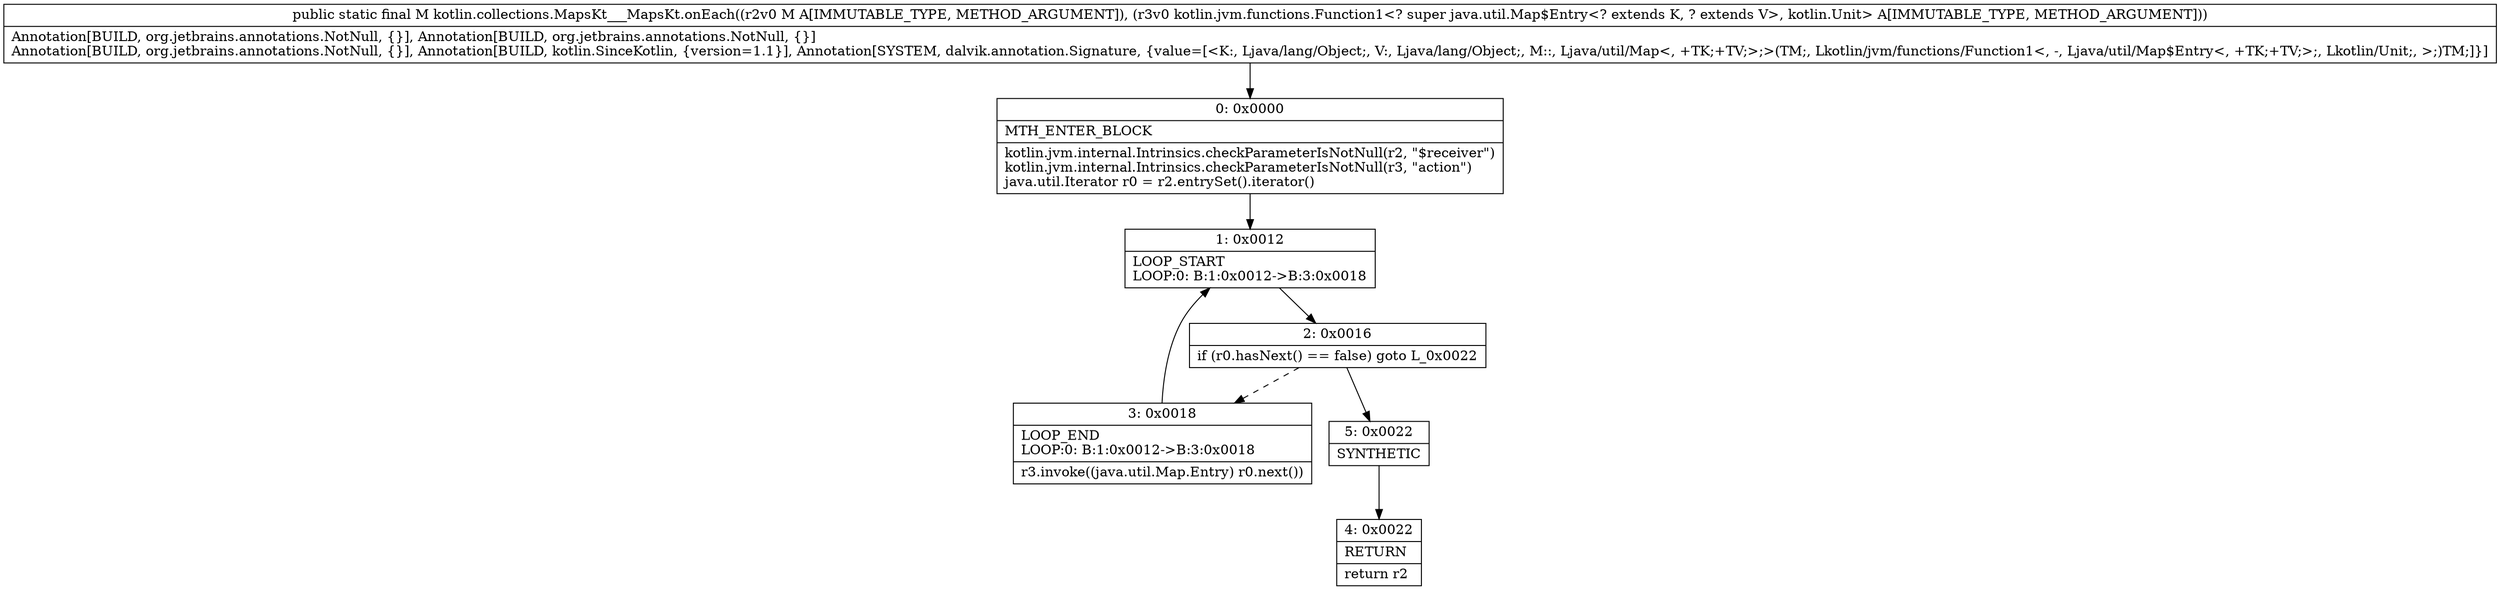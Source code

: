 digraph "CFG forkotlin.collections.MapsKt___MapsKt.onEach(Ljava\/util\/Map;Lkotlin\/jvm\/functions\/Function1;)Ljava\/util\/Map;" {
Node_0 [shape=record,label="{0\:\ 0x0000|MTH_ENTER_BLOCK\l|kotlin.jvm.internal.Intrinsics.checkParameterIsNotNull(r2, \"$receiver\")\lkotlin.jvm.internal.Intrinsics.checkParameterIsNotNull(r3, \"action\")\ljava.util.Iterator r0 = r2.entrySet().iterator()\l}"];
Node_1 [shape=record,label="{1\:\ 0x0012|LOOP_START\lLOOP:0: B:1:0x0012\-\>B:3:0x0018\l}"];
Node_2 [shape=record,label="{2\:\ 0x0016|if (r0.hasNext() == false) goto L_0x0022\l}"];
Node_3 [shape=record,label="{3\:\ 0x0018|LOOP_END\lLOOP:0: B:1:0x0012\-\>B:3:0x0018\l|r3.invoke((java.util.Map.Entry) r0.next())\l}"];
Node_4 [shape=record,label="{4\:\ 0x0022|RETURN\l|return r2\l}"];
Node_5 [shape=record,label="{5\:\ 0x0022|SYNTHETIC\l}"];
MethodNode[shape=record,label="{public static final M kotlin.collections.MapsKt___MapsKt.onEach((r2v0 M A[IMMUTABLE_TYPE, METHOD_ARGUMENT]), (r3v0 kotlin.jvm.functions.Function1\<? super java.util.Map$Entry\<? extends K, ? extends V\>, kotlin.Unit\> A[IMMUTABLE_TYPE, METHOD_ARGUMENT]))  | Annotation[BUILD, org.jetbrains.annotations.NotNull, \{\}], Annotation[BUILD, org.jetbrains.annotations.NotNull, \{\}]\lAnnotation[BUILD, org.jetbrains.annotations.NotNull, \{\}], Annotation[BUILD, kotlin.SinceKotlin, \{version=1.1\}], Annotation[SYSTEM, dalvik.annotation.Signature, \{value=[\<K:, Ljava\/lang\/Object;, V:, Ljava\/lang\/Object;, M::, Ljava\/util\/Map\<, +TK;+TV;\>;\>(TM;, Lkotlin\/jvm\/functions\/Function1\<, \-, Ljava\/util\/Map$Entry\<, +TK;+TV;\>;, Lkotlin\/Unit;, \>;)TM;]\}]\l}"];
MethodNode -> Node_0;
Node_0 -> Node_1;
Node_1 -> Node_2;
Node_2 -> Node_3[style=dashed];
Node_2 -> Node_5;
Node_3 -> Node_1;
Node_5 -> Node_4;
}

